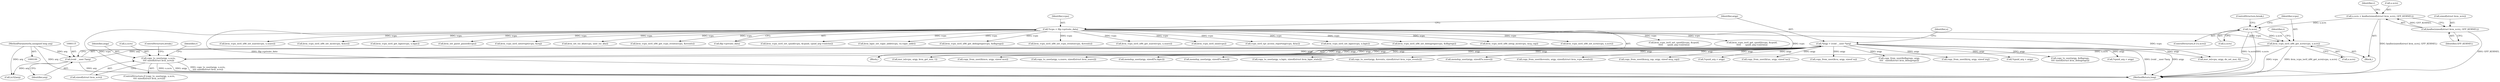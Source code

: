 digraph "0_linux_fda4e2e85589191b123d31cdc21fd33ee70f50fd_3@API" {
"1000691" [label="(Call,copy_to_user(argp, u.xcrs,\n\t\t\t\t sizeof(struct kvm_xcrs)))"];
"1000112" [label="(Call,*argp = (void __user *)arg)"];
"1000114" [label="(Call,(void __user *)arg)"];
"1000103" [label="(MethodParameterIn,unsigned long arg)"];
"1000681" [label="(Call,kvm_vcpu_ioctl_x86_get_xcrs(vcpu, u.xcrs))"];
"1000106" [label="(Call,*vcpu = filp->private_data)"];
"1000676" [label="(Call,!u.xcrs)"];
"1000663" [label="(Call,u.xcrs = kzalloc(sizeof(struct kvm_xcrs), GFP_KERNEL))"];
"1000667" [label="(Call,kzalloc(sizeof(struct kvm_xcrs), GFP_KERNEL))"];
"1000698" [label="(ControlStructure,break;)"];
"1000655" [label="(Call,kvm_vcpu_ioctl_x86_set_xsave(vcpu, u.xsave))"];
"1000662" [label="(Block,)"];
"1000672" [label="(Identifier,r)"];
"1000493" [label="(Call,kvm_vcpu_ioctl_x86_set_mce(vcpu, &mce))"];
"1000700" [label="(Identifier,r)"];
"1000121" [label="(Identifier,u)"];
"1000484" [label="(Call,copy_from_user(&mce, argp, sizeof mce))"];
"1000670" [label="(Identifier,GFP_KERNEL)"];
"1000440" [label="(Call,copy_from_user(&va, argp, sizeof va))"];
"1000161" [label="(Call,kvm_vcpu_ioctl_get_lapic(vcpu, u.lapic))"];
"1000779" [label="(Call,kvm_set_guest_paused(vcpu))"];
"1000574" [label="(Call,copy_from_user(&dbgregs, argp,\n\t\t\t\t   sizeof(struct kvm_debugregs)))"];
"1000687" [label="(Identifier,r)"];
"1000237" [label="(Call,copy_from_user(&irq, argp, sizeof irq))"];
"1000261" [label="(Call,*cpuid_arg = argp)"];
"1000246" [label="(Call,kvm_vcpu_ioctl_interrupt(vcpu, &irq))"];
"1000668" [label="(Call,sizeof(struct kvm_xcrs))"];
"1000758" [label="(Call,kvm_set_tsc_khz(vcpu, user_tsc_khz))"];
"1000112" [label="(Call,*argp = (void __user *)arg)"];
"1000107" [label="(Identifier,vcpu)"];
"1000501" [label="(Call,kvm_vcpu_ioctl_x86_get_vcpu_events(vcpu, &events))"];
"1000108" [label="(Call,filp->private_data)"];
"1000113" [label="(Identifier,argp)"];
"1000680" [label="(ControlStructure,break;)"];
"1000279" [label="(Call,kvm_vcpu_ioctl_set_cpuid(vcpu, &cpuid, cpuid_arg->entries))"];
"1000555" [label="(Call,copy_to_user(argp, &dbgregs,\n\t\t\t\t sizeof(struct kvm_debugregs)))"];
"1000449" [label="(Call,kvm_lapic_set_vapic_addr(vcpu, va.vapic_addr))"];
"1000290" [label="(Call,*cpuid_arg = argp)"];
"1000375" [label="(Call,msr_io(vcpu, argp, do_set_msr, 0))"];
"1000743" [label="(Call,(u32)arg)"];
"1000546" [label="(Call,kvm_vcpu_ioctl_x86_get_debugregs(vcpu, &dbgregs))"];
"1000538" [label="(Call,kvm_vcpu_ioctl_x86_set_vcpu_events(vcpu, &events))"];
"1000608" [label="(Call,kvm_vcpu_ioctl_x86_get_xsave(vcpu, u.xsave))"];
"1000675" [label="(ControlStructure,if (!u.xcrs))"];
"1000681" [label="(Call,kvm_vcpu_ioctl_x86_get_xcrs(vcpu, u.xcrs))"];
"1000667" [label="(Call,kzalloc(sizeof(struct kvm_xcrs), GFP_KERNEL))"];
"1000692" [label="(Identifier,argp)"];
"1000696" [label="(Call,sizeof(struct kvm_xcrs))"];
"1000114" [label="(Call,(void __user *)arg)"];
"1000618" [label="(Call,copy_to_user(argp, u.xsave, sizeof(struct kvm_xsave)))"];
"1000106" [label="(Call,*vcpu = filp->private_data)"];
"1000683" [label="(Call,u.xcrs)"];
"1000255" [label="(Call,kvm_vcpu_ioctl_nmi(vcpu))"];
"1000103" [label="(MethodParameterIn,unsigned long arg)"];
"1000204" [label="(Call,memdup_user(argp, sizeof(*u.lapic)))"];
"1000709" [label="(Call,memdup_user(argp, sizeof(*u.xcrs)))"];
"1000398" [label="(Call,vcpu_ioctl_tpr_access_reporting(vcpu, &tac))"];
"1000174" [label="(Call,copy_to_user(argp, u.lapic, sizeof(struct kvm_lapic_state)))"];
"1000682" [label="(Identifier,vcpu)"];
"1000510" [label="(Call,copy_to_user(argp, &events, sizeof(struct kvm_vcpu_events)))"];
"1000116" [label="(Identifier,arg)"];
"1000223" [label="(Call,kvm_vcpu_ioctl_set_lapic(vcpu, u.lapic))"];
"1000583" [label="(Call,kvm_vcpu_ioctl_x86_set_debugregs(vcpu, &dbgregs))"];
"1000693" [label="(Call,u.xcrs)"];
"1000794" [label="(MethodReturn,long)"];
"1000472" [label="(Call,kvm_vcpu_ioctl_x86_setup_mce(vcpu, mcg_cap))"];
"1000728" [label="(Call,kvm_vcpu_ioctl_x86_set_xcrs(vcpu, u.xcrs))"];
"1000690" [label="(ControlStructure,if (copy_to_user(argp, u.xcrs,\n\t\t\t\t sizeof(struct kvm_xcrs))))"];
"1000691" [label="(Call,copy_to_user(argp, u.xcrs,\n\t\t\t\t sizeof(struct kvm_xcrs)))"];
"1000104" [label="(Block,)"];
"1000636" [label="(Call,memdup_user(argp, sizeof(*u.xsave)))"];
"1000663" [label="(Call,u.xcrs = kzalloc(sizeof(struct kvm_xcrs), GFP_KERNEL))"];
"1000366" [label="(Call,msr_io(vcpu, argp, kvm_get_msr, 1))"];
"1000677" [label="(Call,u.xcrs)"];
"1000664" [label="(Call,u.xcrs)"];
"1000308" [label="(Call,kvm_vcpu_ioctl_set_cpuid2(vcpu, &cpuid,\n\t\t\t\t\t      cpuid_arg->entries))"];
"1000529" [label="(Call,copy_from_user(&events, argp, sizeof(struct kvm_vcpu_events)))"];
"1000463" [label="(Call,copy_from_user(&mcg_cap, argp, sizeof mcg_cap))"];
"1000337" [label="(Call,kvm_vcpu_ioctl_get_cpuid2(vcpu, &cpuid,\n\t\t\t\t\t      cpuid_arg->entries))"];
"1000319" [label="(Call,*cpuid_arg = argp)"];
"1000676" [label="(Call,!u.xcrs)"];
"1000389" [label="(Call,copy_from_user(&tac, argp, sizeof tac))"];
"1000691" -> "1000690"  [label="AST: "];
"1000691" -> "1000696"  [label="CFG: "];
"1000692" -> "1000691"  [label="AST: "];
"1000693" -> "1000691"  [label="AST: "];
"1000696" -> "1000691"  [label="AST: "];
"1000698" -> "1000691"  [label="CFG: "];
"1000700" -> "1000691"  [label="CFG: "];
"1000691" -> "1000794"  [label="DDG: u.xcrs"];
"1000691" -> "1000794"  [label="DDG: argp"];
"1000691" -> "1000794"  [label="DDG: copy_to_user(argp, u.xcrs,\n\t\t\t\t sizeof(struct kvm_xcrs))"];
"1000112" -> "1000691"  [label="DDG: argp"];
"1000681" -> "1000691"  [label="DDG: u.xcrs"];
"1000112" -> "1000104"  [label="AST: "];
"1000112" -> "1000114"  [label="CFG: "];
"1000113" -> "1000112"  [label="AST: "];
"1000114" -> "1000112"  [label="AST: "];
"1000121" -> "1000112"  [label="CFG: "];
"1000112" -> "1000794"  [label="DDG: (void __user *)arg"];
"1000112" -> "1000794"  [label="DDG: argp"];
"1000114" -> "1000112"  [label="DDG: arg"];
"1000112" -> "1000174"  [label="DDG: argp"];
"1000112" -> "1000204"  [label="DDG: argp"];
"1000112" -> "1000237"  [label="DDG: argp"];
"1000112" -> "1000261"  [label="DDG: argp"];
"1000112" -> "1000290"  [label="DDG: argp"];
"1000112" -> "1000319"  [label="DDG: argp"];
"1000112" -> "1000366"  [label="DDG: argp"];
"1000112" -> "1000375"  [label="DDG: argp"];
"1000112" -> "1000389"  [label="DDG: argp"];
"1000112" -> "1000440"  [label="DDG: argp"];
"1000112" -> "1000463"  [label="DDG: argp"];
"1000112" -> "1000484"  [label="DDG: argp"];
"1000112" -> "1000510"  [label="DDG: argp"];
"1000112" -> "1000529"  [label="DDG: argp"];
"1000112" -> "1000555"  [label="DDG: argp"];
"1000112" -> "1000574"  [label="DDG: argp"];
"1000112" -> "1000618"  [label="DDG: argp"];
"1000112" -> "1000636"  [label="DDG: argp"];
"1000112" -> "1000709"  [label="DDG: argp"];
"1000114" -> "1000116"  [label="CFG: "];
"1000115" -> "1000114"  [label="AST: "];
"1000116" -> "1000114"  [label="AST: "];
"1000114" -> "1000794"  [label="DDG: arg"];
"1000103" -> "1000114"  [label="DDG: arg"];
"1000114" -> "1000743"  [label="DDG: arg"];
"1000103" -> "1000100"  [label="AST: "];
"1000103" -> "1000794"  [label="DDG: arg"];
"1000103" -> "1000743"  [label="DDG: arg"];
"1000681" -> "1000662"  [label="AST: "];
"1000681" -> "1000683"  [label="CFG: "];
"1000682" -> "1000681"  [label="AST: "];
"1000683" -> "1000681"  [label="AST: "];
"1000687" -> "1000681"  [label="CFG: "];
"1000681" -> "1000794"  [label="DDG: kvm_vcpu_ioctl_x86_get_xcrs(vcpu, u.xcrs)"];
"1000681" -> "1000794"  [label="DDG: vcpu"];
"1000106" -> "1000681"  [label="DDG: vcpu"];
"1000676" -> "1000681"  [label="DDG: u.xcrs"];
"1000106" -> "1000104"  [label="AST: "];
"1000106" -> "1000108"  [label="CFG: "];
"1000107" -> "1000106"  [label="AST: "];
"1000108" -> "1000106"  [label="AST: "];
"1000113" -> "1000106"  [label="CFG: "];
"1000106" -> "1000794"  [label="DDG: filp->private_data"];
"1000106" -> "1000794"  [label="DDG: vcpu"];
"1000106" -> "1000161"  [label="DDG: vcpu"];
"1000106" -> "1000223"  [label="DDG: vcpu"];
"1000106" -> "1000246"  [label="DDG: vcpu"];
"1000106" -> "1000255"  [label="DDG: vcpu"];
"1000106" -> "1000279"  [label="DDG: vcpu"];
"1000106" -> "1000308"  [label="DDG: vcpu"];
"1000106" -> "1000337"  [label="DDG: vcpu"];
"1000106" -> "1000366"  [label="DDG: vcpu"];
"1000106" -> "1000375"  [label="DDG: vcpu"];
"1000106" -> "1000398"  [label="DDG: vcpu"];
"1000106" -> "1000449"  [label="DDG: vcpu"];
"1000106" -> "1000472"  [label="DDG: vcpu"];
"1000106" -> "1000493"  [label="DDG: vcpu"];
"1000106" -> "1000501"  [label="DDG: vcpu"];
"1000106" -> "1000538"  [label="DDG: vcpu"];
"1000106" -> "1000546"  [label="DDG: vcpu"];
"1000106" -> "1000583"  [label="DDG: vcpu"];
"1000106" -> "1000608"  [label="DDG: vcpu"];
"1000106" -> "1000655"  [label="DDG: vcpu"];
"1000106" -> "1000728"  [label="DDG: vcpu"];
"1000106" -> "1000758"  [label="DDG: vcpu"];
"1000106" -> "1000779"  [label="DDG: vcpu"];
"1000676" -> "1000675"  [label="AST: "];
"1000676" -> "1000677"  [label="CFG: "];
"1000677" -> "1000676"  [label="AST: "];
"1000680" -> "1000676"  [label="CFG: "];
"1000682" -> "1000676"  [label="CFG: "];
"1000676" -> "1000794"  [label="DDG: !u.xcrs"];
"1000676" -> "1000794"  [label="DDG: u.xcrs"];
"1000663" -> "1000676"  [label="DDG: u.xcrs"];
"1000663" -> "1000662"  [label="AST: "];
"1000663" -> "1000667"  [label="CFG: "];
"1000664" -> "1000663"  [label="AST: "];
"1000667" -> "1000663"  [label="AST: "];
"1000672" -> "1000663"  [label="CFG: "];
"1000663" -> "1000794"  [label="DDG: kzalloc(sizeof(struct kvm_xcrs), GFP_KERNEL)"];
"1000667" -> "1000663"  [label="DDG: GFP_KERNEL"];
"1000667" -> "1000670"  [label="CFG: "];
"1000668" -> "1000667"  [label="AST: "];
"1000670" -> "1000667"  [label="AST: "];
"1000667" -> "1000794"  [label="DDG: GFP_KERNEL"];
}
